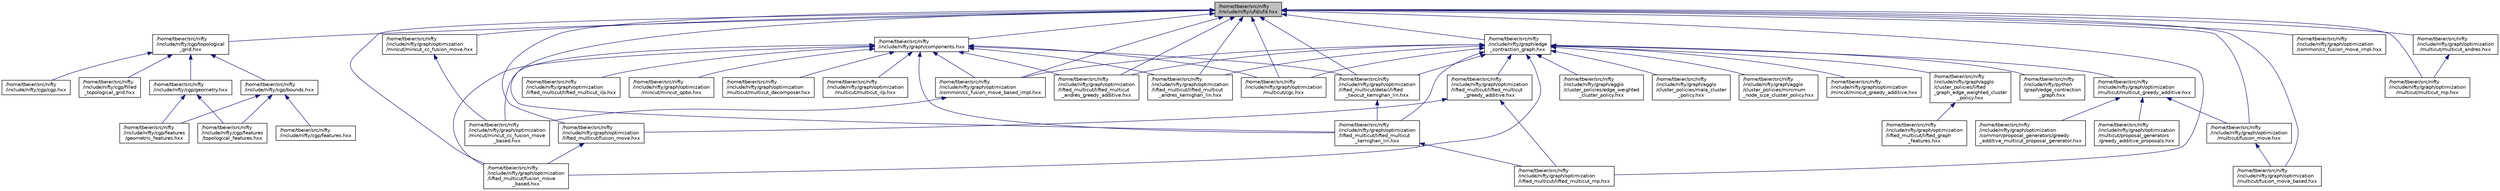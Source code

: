 digraph "/home/tbeier/src/nifty/include/nifty/ufd/ufd.hxx"
{
  edge [fontname="Helvetica",fontsize="10",labelfontname="Helvetica",labelfontsize="10"];
  node [fontname="Helvetica",fontsize="10",shape=record];
  Node1 [label="/home/tbeier/src/nifty\l/include/nifty/ufd/ufd.hxx",height=0.2,width=0.4,color="black", fillcolor="grey75", style="filled", fontcolor="black"];
  Node1 -> Node2 [dir="back",color="midnightblue",fontsize="10",style="solid"];
  Node2 [label="/home/tbeier/src/nifty\l/include/nifty/cgp/topological\l_grid.hxx",height=0.2,width=0.4,color="black", fillcolor="white", style="filled",URL="$topological__grid_8hxx.html"];
  Node2 -> Node3 [dir="back",color="midnightblue",fontsize="10",style="solid"];
  Node3 [label="/home/tbeier/src/nifty\l/include/nifty/cgp/bounds.hxx",height=0.2,width=0.4,color="black", fillcolor="white", style="filled",URL="$bounds_8hxx.html"];
  Node3 -> Node4 [dir="back",color="midnightblue",fontsize="10",style="solid"];
  Node4 [label="/home/tbeier/src/nifty\l/include/nifty/cgp/features\l/geometric_features.hxx",height=0.2,width=0.4,color="black", fillcolor="white", style="filled",URL="$geometric__features_8hxx.html"];
  Node3 -> Node5 [dir="back",color="midnightblue",fontsize="10",style="solid"];
  Node5 [label="/home/tbeier/src/nifty\l/include/nifty/cgp/features\l/topological_features.hxx",height=0.2,width=0.4,color="black", fillcolor="white", style="filled",URL="$topological__features_8hxx.html"];
  Node3 -> Node6 [dir="back",color="midnightblue",fontsize="10",style="solid"];
  Node6 [label="/home/tbeier/src/nifty\l/include/nifty/cgp/features.hxx",height=0.2,width=0.4,color="black", fillcolor="white", style="filled",URL="$features_8hxx.html"];
  Node2 -> Node7 [dir="back",color="midnightblue",fontsize="10",style="solid"];
  Node7 [label="/home/tbeier/src/nifty\l/include/nifty/cgp/cgp.hxx",height=0.2,width=0.4,color="black", fillcolor="white", style="filled",URL="$cgp_8hxx.html"];
  Node2 -> Node8 [dir="back",color="midnightblue",fontsize="10",style="solid"];
  Node8 [label="/home/tbeier/src/nifty\l/include/nifty/cgp/filled\l_topological_grid.hxx",height=0.2,width=0.4,color="black", fillcolor="white", style="filled",URL="$filled__topological__grid_8hxx.html"];
  Node2 -> Node9 [dir="back",color="midnightblue",fontsize="10",style="solid"];
  Node9 [label="/home/tbeier/src/nifty\l/include/nifty/cgp/geometry.hxx",height=0.2,width=0.4,color="black", fillcolor="white", style="filled",URL="$geometry_8hxx.html"];
  Node9 -> Node4 [dir="back",color="midnightblue",fontsize="10",style="solid"];
  Node9 -> Node5 [dir="back",color="midnightblue",fontsize="10",style="solid"];
  Node1 -> Node10 [dir="back",color="midnightblue",fontsize="10",style="solid"];
  Node10 [label="/home/tbeier/src/nifty\l/include/nifty/graph/components.hxx",height=0.2,width=0.4,color="black", fillcolor="white", style="filled",URL="$components_8hxx.html"];
  Node10 -> Node11 [dir="back",color="midnightblue",fontsize="10",style="solid"];
  Node11 [label="/home/tbeier/src/nifty\l/include/nifty/graph/optimization\l/common/cc_fusion_move_based_impl.hxx",height=0.2,width=0.4,color="black", fillcolor="white", style="filled",URL="$cc__fusion__move__based__impl_8hxx.html"];
  Node11 -> Node12 [dir="back",color="midnightblue",fontsize="10",style="solid"];
  Node12 [label="/home/tbeier/src/nifty\l/include/nifty/graph/optimization\l/mincut/mincut_cc_fusion_move\l_based.hxx",height=0.2,width=0.4,color="black", fillcolor="white", style="filled",URL="$mincut__cc__fusion__move__based_8hxx.html"];
  Node10 -> Node13 [dir="back",color="midnightblue",fontsize="10",style="solid"];
  Node13 [label="/home/tbeier/src/nifty\l/include/nifty/graph/optimization\l/lifted_multicut/detail/lifted\l_twocut_kernighan_lin.hxx",height=0.2,width=0.4,color="black", fillcolor="white", style="filled",URL="$lifted__twocut__kernighan__lin_8hxx.html"];
  Node13 -> Node14 [dir="back",color="midnightblue",fontsize="10",style="solid"];
  Node14 [label="/home/tbeier/src/nifty\l/include/nifty/graph/optimization\l/lifted_multicut/lifted_multicut\l_kernighan_lin.hxx",height=0.2,width=0.4,color="black", fillcolor="white", style="filled",URL="$lifted__multicut__kernighan__lin_8hxx.html"];
  Node14 -> Node15 [dir="back",color="midnightblue",fontsize="10",style="solid"];
  Node15 [label="/home/tbeier/src/nifty\l/include/nifty/graph/optimization\l/lifted_multicut/lifted_multicut_mp.hxx",height=0.2,width=0.4,color="black", fillcolor="white", style="filled",URL="$lifted__multicut__mp_8hxx.html"];
  Node10 -> Node16 [dir="back",color="midnightblue",fontsize="10",style="solid"];
  Node16 [label="/home/tbeier/src/nifty\l/include/nifty/graph/optimization\l/lifted_multicut/fusion_move\l_based.hxx",height=0.2,width=0.4,color="black", fillcolor="white", style="filled",URL="$lifted__multicut_2fusion__move__based_8hxx.html"];
  Node10 -> Node17 [dir="back",color="midnightblue",fontsize="10",style="solid"];
  Node17 [label="/home/tbeier/src/nifty\l/include/nifty/graph/optimization\l/lifted_multicut/lifted_multicut\l_andres_greedy_additive.hxx",height=0.2,width=0.4,color="black", fillcolor="white", style="filled",URL="$lifted__multicut__andres__greedy__additive_8hxx.html"];
  Node10 -> Node18 [dir="back",color="midnightblue",fontsize="10",style="solid"];
  Node18 [label="/home/tbeier/src/nifty\l/include/nifty/graph/optimization\l/lifted_multicut/lifted_multicut\l_andres_kernighan_lin.hxx",height=0.2,width=0.4,color="black", fillcolor="white", style="filled",URL="$lifted__multicut__andres__kernighan__lin_8hxx.html"];
  Node10 -> Node19 [dir="back",color="midnightblue",fontsize="10",style="solid"];
  Node19 [label="/home/tbeier/src/nifty\l/include/nifty/graph/optimization\l/lifted_multicut/lifted_multicut_ilp.hxx",height=0.2,width=0.4,color="black", fillcolor="white", style="filled",URL="$lifted__multicut__ilp_8hxx.html"];
  Node10 -> Node14 [dir="back",color="midnightblue",fontsize="10",style="solid"];
  Node10 -> Node12 [dir="back",color="midnightblue",fontsize="10",style="solid"];
  Node10 -> Node20 [dir="back",color="midnightblue",fontsize="10",style="solid"];
  Node20 [label="/home/tbeier/src/nifty\l/include/nifty/graph/optimization\l/mincut/mincut_qpbo.hxx",height=0.2,width=0.4,color="black", fillcolor="white", style="filled",URL="$mincut__qpbo_8hxx.html"];
  Node10 -> Node21 [dir="back",color="midnightblue",fontsize="10",style="solid"];
  Node21 [label="/home/tbeier/src/nifty\l/include/nifty/graph/optimization\l/multicut/cgc.hxx",height=0.2,width=0.4,color="black", fillcolor="white", style="filled",URL="$cgc_8hxx.html"];
  Node10 -> Node22 [dir="back",color="midnightblue",fontsize="10",style="solid"];
  Node22 [label="/home/tbeier/src/nifty\l/include/nifty/graph/optimization\l/multicut/multicut_decomposer.hxx",height=0.2,width=0.4,color="black", fillcolor="white", style="filled",URL="$multicut__decomposer_8hxx.html"];
  Node10 -> Node23 [dir="back",color="midnightblue",fontsize="10",style="solid"];
  Node23 [label="/home/tbeier/src/nifty\l/include/nifty/graph/optimization\l/multicut/multicut_ilp.hxx",height=0.2,width=0.4,color="black", fillcolor="white", style="filled",URL="$multicut__ilp_8hxx.html"];
  Node1 -> Node24 [dir="back",color="midnightblue",fontsize="10",style="solid"];
  Node24 [label="/home/tbeier/src/nifty\l/include/nifty/graph/edge\l_contraction_graph.hxx",height=0.2,width=0.4,color="black", fillcolor="white", style="filled",URL="$graph_2edge__contraction__graph_8hxx.html"];
  Node24 -> Node25 [dir="back",color="midnightblue",fontsize="10",style="solid"];
  Node25 [label="/home/tbeier/src/nifty\l/include/nifty/graph/agglo\l/cluster_policies/edge_weighted\l_cluster_policy.hxx",height=0.2,width=0.4,color="black", fillcolor="white", style="filled",URL="$edge__weighted__cluster__policy_8hxx.html"];
  Node24 -> Node26 [dir="back",color="midnightblue",fontsize="10",style="solid"];
  Node26 [label="/home/tbeier/src/nifty\l/include/nifty/graph/agglo\l/cluster_policies/lifted\l_graph_edge_weighted_cluster\l_policy.hxx",height=0.2,width=0.4,color="black", fillcolor="white", style="filled",URL="$lifted__graph__edge__weighted__cluster__policy_8hxx.html"];
  Node26 -> Node27 [dir="back",color="midnightblue",fontsize="10",style="solid"];
  Node27 [label="/home/tbeier/src/nifty\l/include/nifty/graph/optimization\l/lifted_multicut/lifted_graph\l_features.hxx",height=0.2,width=0.4,color="black", fillcolor="white", style="filled",URL="$lifted__graph__features_8hxx.html"];
  Node24 -> Node28 [dir="back",color="midnightblue",fontsize="10",style="solid"];
  Node28 [label="/home/tbeier/src/nifty\l/include/nifty/graph/agglo\l/cluster_policies/mala_cluster\l_policy.hxx",height=0.2,width=0.4,color="black", fillcolor="white", style="filled",URL="$mala__cluster__policy_8hxx.html"];
  Node24 -> Node29 [dir="back",color="midnightblue",fontsize="10",style="solid"];
  Node29 [label="/home/tbeier/src/nifty\l/include/nifty/graph/agglo\l/cluster_policies/minimum\l_node_size_cluster_policy.hxx",height=0.2,width=0.4,color="black", fillcolor="white", style="filled",URL="$minimum__node__size__cluster__policy_8hxx.html"];
  Node24 -> Node11 [dir="back",color="midnightblue",fontsize="10",style="solid"];
  Node24 -> Node13 [dir="back",color="midnightblue",fontsize="10",style="solid"];
  Node24 -> Node16 [dir="back",color="midnightblue",fontsize="10",style="solid"];
  Node24 -> Node17 [dir="back",color="midnightblue",fontsize="10",style="solid"];
  Node24 -> Node18 [dir="back",color="midnightblue",fontsize="10",style="solid"];
  Node24 -> Node30 [dir="back",color="midnightblue",fontsize="10",style="solid"];
  Node30 [label="/home/tbeier/src/nifty\l/include/nifty/graph/optimization\l/lifted_multicut/lifted_multicut\l_greedy_additive.hxx",height=0.2,width=0.4,color="black", fillcolor="white", style="filled",URL="$lifted__multicut__greedy__additive_8hxx.html"];
  Node30 -> Node31 [dir="back",color="midnightblue",fontsize="10",style="solid"];
  Node31 [label="/home/tbeier/src/nifty\l/include/nifty/graph/optimization\l/lifted_multicut/fusion_move.hxx",height=0.2,width=0.4,color="black", fillcolor="white", style="filled",URL="$lifted__multicut_2fusion__move_8hxx.html"];
  Node31 -> Node16 [dir="back",color="midnightblue",fontsize="10",style="solid"];
  Node30 -> Node15 [dir="back",color="midnightblue",fontsize="10",style="solid"];
  Node24 -> Node14 [dir="back",color="midnightblue",fontsize="10",style="solid"];
  Node24 -> Node32 [dir="back",color="midnightblue",fontsize="10",style="solid"];
  Node32 [label="/home/tbeier/src/nifty\l/include/nifty/graph/optimization\l/mincut/mincut_greedy_additive.hxx",height=0.2,width=0.4,color="black", fillcolor="white", style="filled",URL="$mincut__greedy__additive_8hxx.html"];
  Node24 -> Node21 [dir="back",color="midnightblue",fontsize="10",style="solid"];
  Node24 -> Node33 [dir="back",color="midnightblue",fontsize="10",style="solid"];
  Node33 [label="/home/tbeier/src/nifty\l/include/nifty/graph/optimization\l/multicut/multicut_greedy_additive.hxx",height=0.2,width=0.4,color="black", fillcolor="white", style="filled",URL="$multicut__greedy__additive_8hxx.html"];
  Node33 -> Node34 [dir="back",color="midnightblue",fontsize="10",style="solid"];
  Node34 [label="/home/tbeier/src/nifty\l/include/nifty/graph/optimization\l/common/proposal_generators/greedy\l_additive_multicut_proposal_generator.hxx",height=0.2,width=0.4,color="black", fillcolor="white", style="filled",URL="$greedy__additive__multicut__proposal__generator_8hxx.html"];
  Node33 -> Node35 [dir="back",color="midnightblue",fontsize="10",style="solid"];
  Node35 [label="/home/tbeier/src/nifty\l/include/nifty/graph/optimization\l/multicut/fusion_move.hxx",height=0.2,width=0.4,color="black", fillcolor="white", style="filled",URL="$multicut_2fusion__move_8hxx.html"];
  Node35 -> Node36 [dir="back",color="midnightblue",fontsize="10",style="solid"];
  Node36 [label="/home/tbeier/src/nifty\l/include/nifty/graph/optimization\l/multicut/fusion_move_based.hxx",height=0.2,width=0.4,color="black", fillcolor="white", style="filled",URL="$multicut_2fusion__move__based_8hxx.html"];
  Node33 -> Node37 [dir="back",color="midnightblue",fontsize="10",style="solid"];
  Node37 [label="/home/tbeier/src/nifty\l/include/nifty/graph/optimization\l/multicut/proposal_generators\l/greedy_additive_proposals.hxx",height=0.2,width=0.4,color="black", fillcolor="white", style="filled",URL="$greedy__additive__proposals_8hxx.html"];
  Node24 -> Node38 [dir="back",color="midnightblue",fontsize="10",style="solid"];
  Node38 [label="/home/tbeier/src/nifty\l/include/nifty/python\l/graph/edge_contraction\l_graph.hxx",height=0.2,width=0.4,color="black", fillcolor="white", style="filled",URL="$python_2graph_2edge__contraction__graph_8hxx.html"];
  Node1 -> Node11 [dir="back",color="midnightblue",fontsize="10",style="solid"];
  Node1 -> Node39 [dir="back",color="midnightblue",fontsize="10",style="solid"];
  Node39 [label="/home/tbeier/src/nifty\l/include/nifty/graph/optimization\l/common/cc_fusion_move_impl.hxx",height=0.2,width=0.4,color="black", fillcolor="white", style="filled",URL="$cc__fusion__move__impl_8hxx.html"];
  Node1 -> Node13 [dir="back",color="midnightblue",fontsize="10",style="solid"];
  Node1 -> Node31 [dir="back",color="midnightblue",fontsize="10",style="solid"];
  Node1 -> Node16 [dir="back",color="midnightblue",fontsize="10",style="solid"];
  Node1 -> Node17 [dir="back",color="midnightblue",fontsize="10",style="solid"];
  Node1 -> Node18 [dir="back",color="midnightblue",fontsize="10",style="solid"];
  Node1 -> Node14 [dir="back",color="midnightblue",fontsize="10",style="solid"];
  Node1 -> Node15 [dir="back",color="midnightblue",fontsize="10",style="solid"];
  Node1 -> Node40 [dir="back",color="midnightblue",fontsize="10",style="solid"];
  Node40 [label="/home/tbeier/src/nifty\l/include/nifty/graph/optimization\l/mincut/mincut_cc_fusion_move.hxx",height=0.2,width=0.4,color="black", fillcolor="white", style="filled",URL="$mincut__cc__fusion__move_8hxx.html"];
  Node40 -> Node12 [dir="back",color="midnightblue",fontsize="10",style="solid"];
  Node1 -> Node21 [dir="back",color="midnightblue",fontsize="10",style="solid"];
  Node1 -> Node35 [dir="back",color="midnightblue",fontsize="10",style="solid"];
  Node1 -> Node36 [dir="back",color="midnightblue",fontsize="10",style="solid"];
  Node1 -> Node41 [dir="back",color="midnightblue",fontsize="10",style="solid"];
  Node41 [label="/home/tbeier/src/nifty\l/include/nifty/graph/optimization\l/multicut/multicut_andres.hxx",height=0.2,width=0.4,color="black", fillcolor="white", style="filled",URL="$multicut__andres_8hxx.html"];
  Node41 -> Node42 [dir="back",color="midnightblue",fontsize="10",style="solid"];
  Node42 [label="/home/tbeier/src/nifty\l/include/nifty/graph/optimization\l/multicut/multicut_mp.hxx",height=0.2,width=0.4,color="black", fillcolor="white", style="filled",URL="$multicut__mp_8hxx.html"];
  Node1 -> Node42 [dir="back",color="midnightblue",fontsize="10",style="solid"];
}
